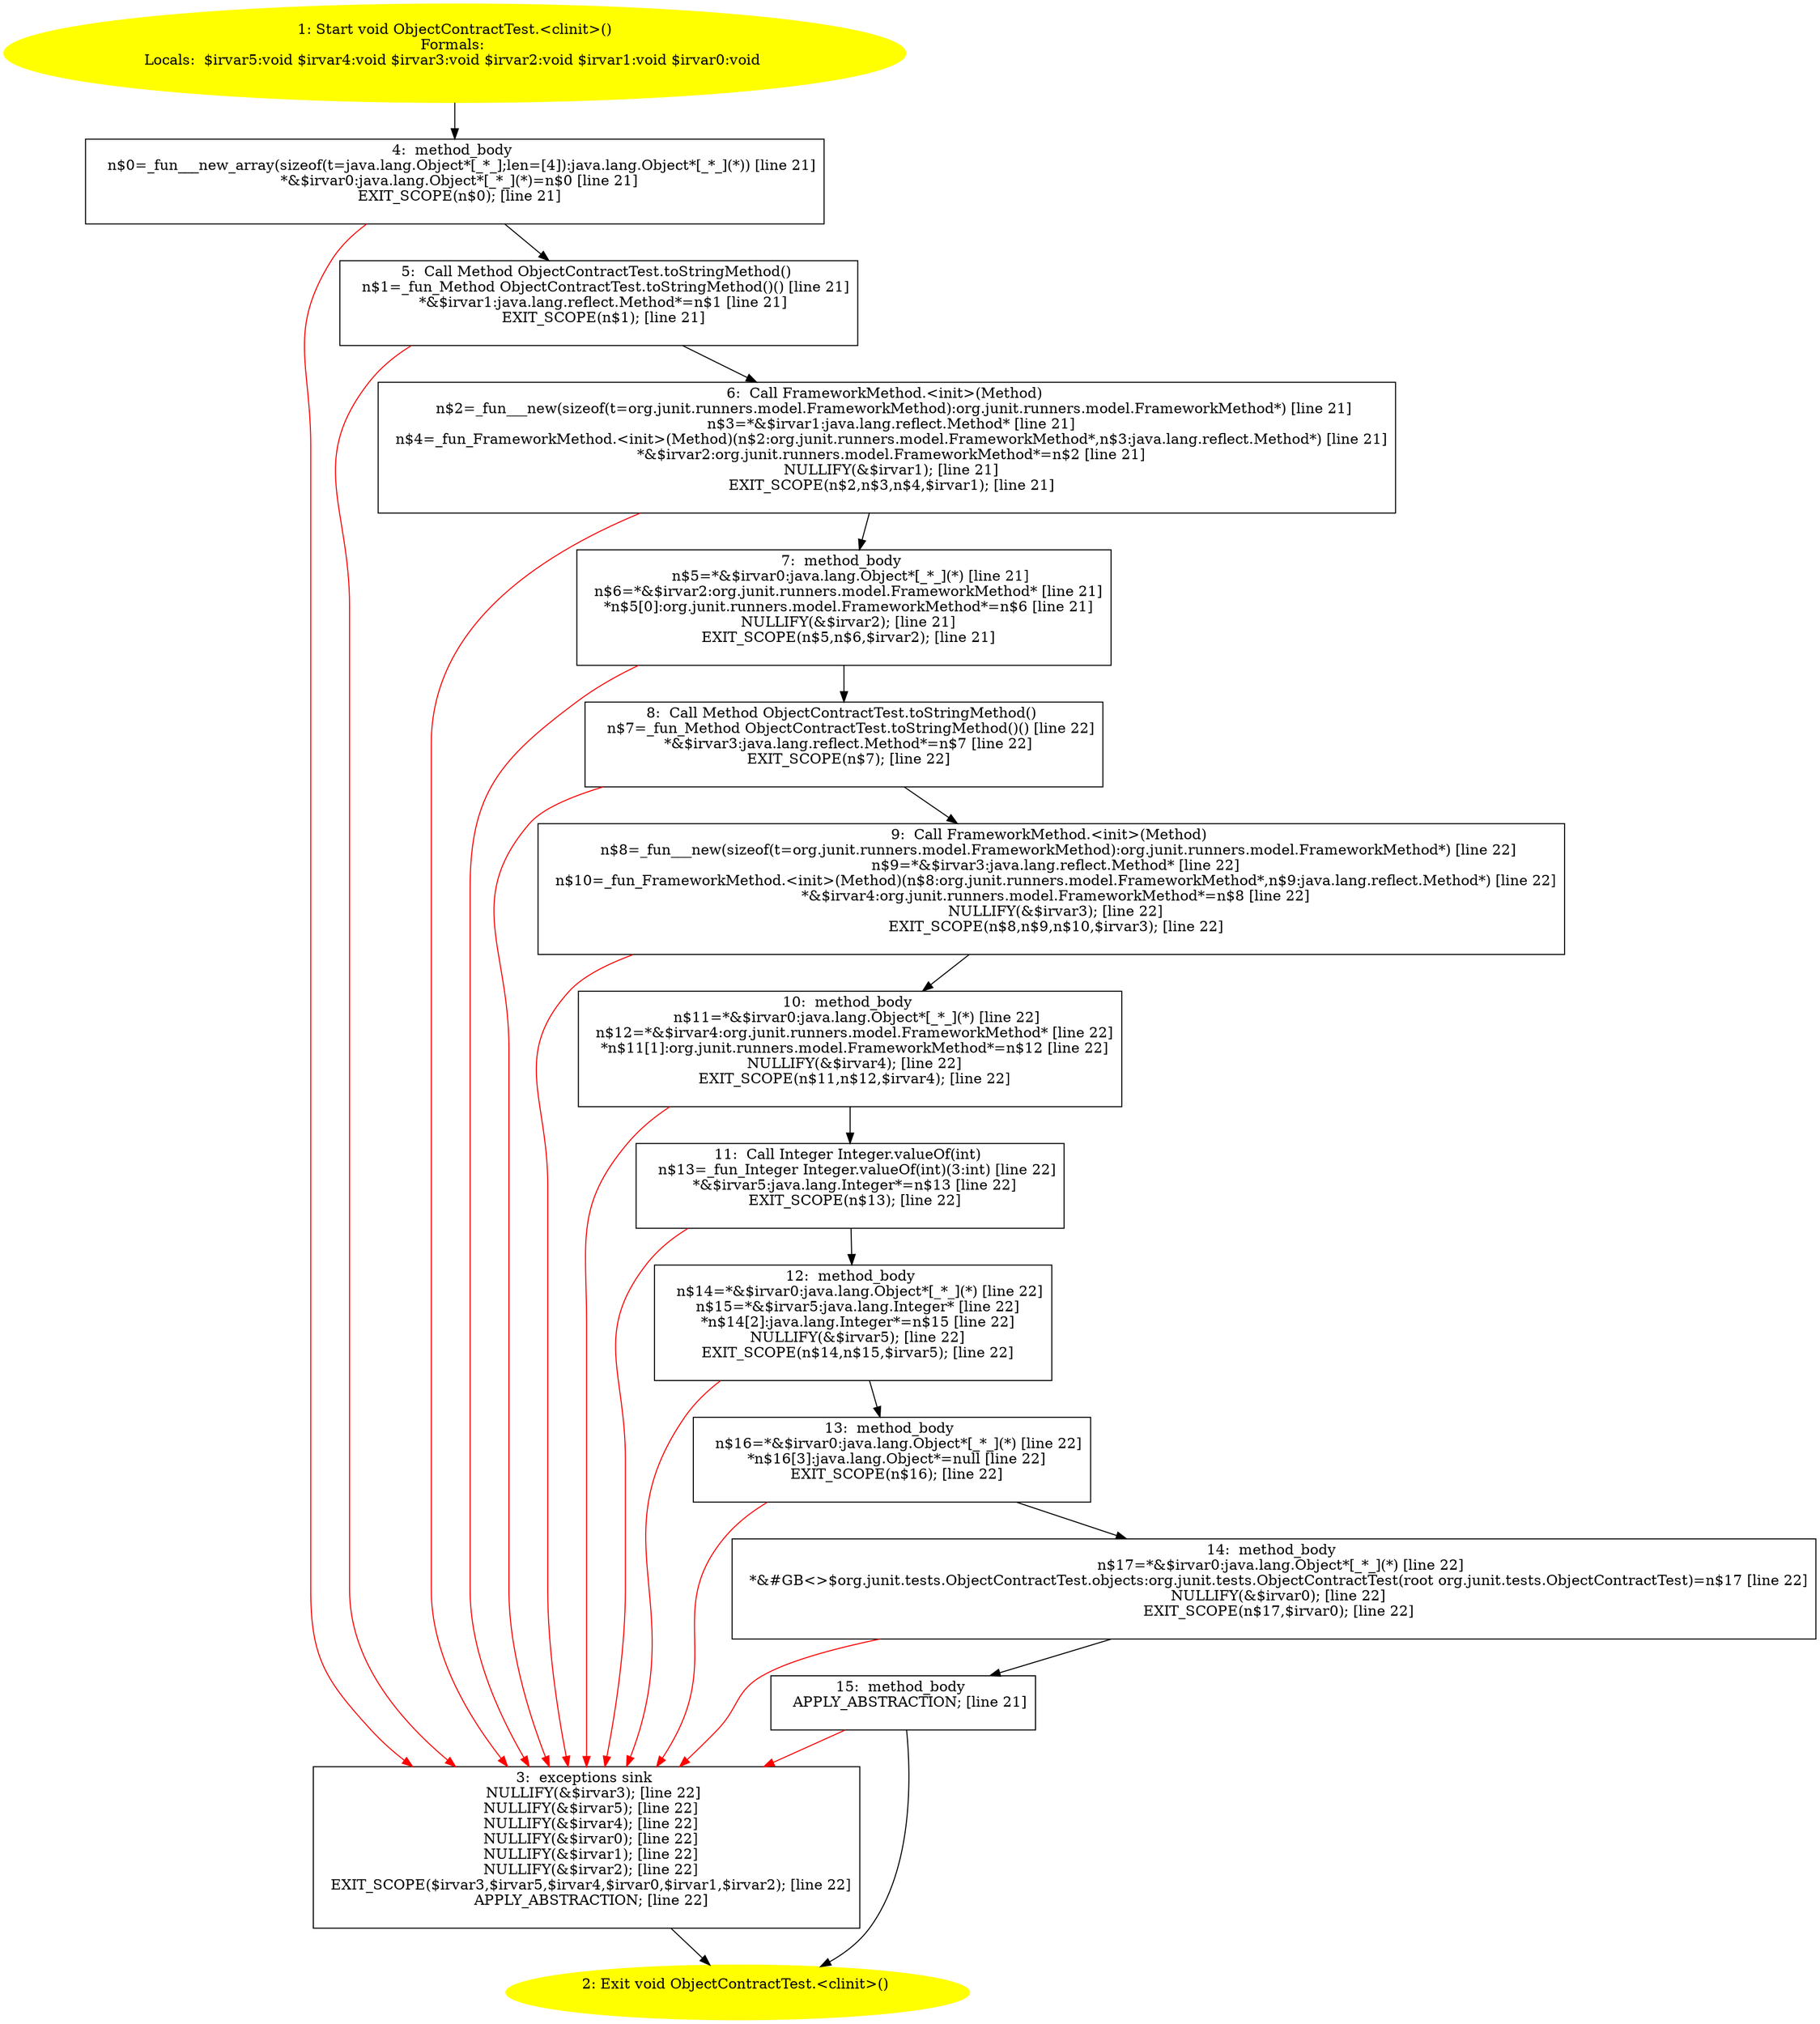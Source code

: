 /* @generated */
digraph cfg {
"org.junit.tests.ObjectContractTest.<clinit>():void.584c4c7cd88a55bf4b7b8fc7b7c77a33_1" [label="1: Start void ObjectContractTest.<clinit>()\nFormals: \nLocals:  $irvar5:void $irvar4:void $irvar3:void $irvar2:void $irvar1:void $irvar0:void \n  " color=yellow style=filled]
	

	 "org.junit.tests.ObjectContractTest.<clinit>():void.584c4c7cd88a55bf4b7b8fc7b7c77a33_1" -> "org.junit.tests.ObjectContractTest.<clinit>():void.584c4c7cd88a55bf4b7b8fc7b7c77a33_4" ;
"org.junit.tests.ObjectContractTest.<clinit>():void.584c4c7cd88a55bf4b7b8fc7b7c77a33_2" [label="2: Exit void ObjectContractTest.<clinit>() \n  " color=yellow style=filled]
	

"org.junit.tests.ObjectContractTest.<clinit>():void.584c4c7cd88a55bf4b7b8fc7b7c77a33_3" [label="3:  exceptions sink \n   NULLIFY(&$irvar3); [line 22]\n  NULLIFY(&$irvar5); [line 22]\n  NULLIFY(&$irvar4); [line 22]\n  NULLIFY(&$irvar0); [line 22]\n  NULLIFY(&$irvar1); [line 22]\n  NULLIFY(&$irvar2); [line 22]\n  EXIT_SCOPE($irvar3,$irvar5,$irvar4,$irvar0,$irvar1,$irvar2); [line 22]\n  APPLY_ABSTRACTION; [line 22]\n " shape="box"]
	

	 "org.junit.tests.ObjectContractTest.<clinit>():void.584c4c7cd88a55bf4b7b8fc7b7c77a33_3" -> "org.junit.tests.ObjectContractTest.<clinit>():void.584c4c7cd88a55bf4b7b8fc7b7c77a33_2" ;
"org.junit.tests.ObjectContractTest.<clinit>():void.584c4c7cd88a55bf4b7b8fc7b7c77a33_4" [label="4:  method_body \n   n$0=_fun___new_array(sizeof(t=java.lang.Object*[_*_];len=[4]):java.lang.Object*[_*_](*)) [line 21]\n  *&$irvar0:java.lang.Object*[_*_](*)=n$0 [line 21]\n  EXIT_SCOPE(n$0); [line 21]\n " shape="box"]
	

	 "org.junit.tests.ObjectContractTest.<clinit>():void.584c4c7cd88a55bf4b7b8fc7b7c77a33_4" -> "org.junit.tests.ObjectContractTest.<clinit>():void.584c4c7cd88a55bf4b7b8fc7b7c77a33_5" ;
	 "org.junit.tests.ObjectContractTest.<clinit>():void.584c4c7cd88a55bf4b7b8fc7b7c77a33_4" -> "org.junit.tests.ObjectContractTest.<clinit>():void.584c4c7cd88a55bf4b7b8fc7b7c77a33_3" [color="red" ];
"org.junit.tests.ObjectContractTest.<clinit>():void.584c4c7cd88a55bf4b7b8fc7b7c77a33_5" [label="5:  Call Method ObjectContractTest.toStringMethod() \n   n$1=_fun_Method ObjectContractTest.toStringMethod()() [line 21]\n  *&$irvar1:java.lang.reflect.Method*=n$1 [line 21]\n  EXIT_SCOPE(n$1); [line 21]\n " shape="box"]
	

	 "org.junit.tests.ObjectContractTest.<clinit>():void.584c4c7cd88a55bf4b7b8fc7b7c77a33_5" -> "org.junit.tests.ObjectContractTest.<clinit>():void.584c4c7cd88a55bf4b7b8fc7b7c77a33_6" ;
	 "org.junit.tests.ObjectContractTest.<clinit>():void.584c4c7cd88a55bf4b7b8fc7b7c77a33_5" -> "org.junit.tests.ObjectContractTest.<clinit>():void.584c4c7cd88a55bf4b7b8fc7b7c77a33_3" [color="red" ];
"org.junit.tests.ObjectContractTest.<clinit>():void.584c4c7cd88a55bf4b7b8fc7b7c77a33_6" [label="6:  Call FrameworkMethod.<init>(Method) \n   n$2=_fun___new(sizeof(t=org.junit.runners.model.FrameworkMethod):org.junit.runners.model.FrameworkMethod*) [line 21]\n  n$3=*&$irvar1:java.lang.reflect.Method* [line 21]\n  n$4=_fun_FrameworkMethod.<init>(Method)(n$2:org.junit.runners.model.FrameworkMethod*,n$3:java.lang.reflect.Method*) [line 21]\n  *&$irvar2:org.junit.runners.model.FrameworkMethod*=n$2 [line 21]\n  NULLIFY(&$irvar1); [line 21]\n  EXIT_SCOPE(n$2,n$3,n$4,$irvar1); [line 21]\n " shape="box"]
	

	 "org.junit.tests.ObjectContractTest.<clinit>():void.584c4c7cd88a55bf4b7b8fc7b7c77a33_6" -> "org.junit.tests.ObjectContractTest.<clinit>():void.584c4c7cd88a55bf4b7b8fc7b7c77a33_7" ;
	 "org.junit.tests.ObjectContractTest.<clinit>():void.584c4c7cd88a55bf4b7b8fc7b7c77a33_6" -> "org.junit.tests.ObjectContractTest.<clinit>():void.584c4c7cd88a55bf4b7b8fc7b7c77a33_3" [color="red" ];
"org.junit.tests.ObjectContractTest.<clinit>():void.584c4c7cd88a55bf4b7b8fc7b7c77a33_7" [label="7:  method_body \n   n$5=*&$irvar0:java.lang.Object*[_*_](*) [line 21]\n  n$6=*&$irvar2:org.junit.runners.model.FrameworkMethod* [line 21]\n  *n$5[0]:org.junit.runners.model.FrameworkMethod*=n$6 [line 21]\n  NULLIFY(&$irvar2); [line 21]\n  EXIT_SCOPE(n$5,n$6,$irvar2); [line 21]\n " shape="box"]
	

	 "org.junit.tests.ObjectContractTest.<clinit>():void.584c4c7cd88a55bf4b7b8fc7b7c77a33_7" -> "org.junit.tests.ObjectContractTest.<clinit>():void.584c4c7cd88a55bf4b7b8fc7b7c77a33_8" ;
	 "org.junit.tests.ObjectContractTest.<clinit>():void.584c4c7cd88a55bf4b7b8fc7b7c77a33_7" -> "org.junit.tests.ObjectContractTest.<clinit>():void.584c4c7cd88a55bf4b7b8fc7b7c77a33_3" [color="red" ];
"org.junit.tests.ObjectContractTest.<clinit>():void.584c4c7cd88a55bf4b7b8fc7b7c77a33_8" [label="8:  Call Method ObjectContractTest.toStringMethod() \n   n$7=_fun_Method ObjectContractTest.toStringMethod()() [line 22]\n  *&$irvar3:java.lang.reflect.Method*=n$7 [line 22]\n  EXIT_SCOPE(n$7); [line 22]\n " shape="box"]
	

	 "org.junit.tests.ObjectContractTest.<clinit>():void.584c4c7cd88a55bf4b7b8fc7b7c77a33_8" -> "org.junit.tests.ObjectContractTest.<clinit>():void.584c4c7cd88a55bf4b7b8fc7b7c77a33_9" ;
	 "org.junit.tests.ObjectContractTest.<clinit>():void.584c4c7cd88a55bf4b7b8fc7b7c77a33_8" -> "org.junit.tests.ObjectContractTest.<clinit>():void.584c4c7cd88a55bf4b7b8fc7b7c77a33_3" [color="red" ];
"org.junit.tests.ObjectContractTest.<clinit>():void.584c4c7cd88a55bf4b7b8fc7b7c77a33_9" [label="9:  Call FrameworkMethod.<init>(Method) \n   n$8=_fun___new(sizeof(t=org.junit.runners.model.FrameworkMethod):org.junit.runners.model.FrameworkMethod*) [line 22]\n  n$9=*&$irvar3:java.lang.reflect.Method* [line 22]\n  n$10=_fun_FrameworkMethod.<init>(Method)(n$8:org.junit.runners.model.FrameworkMethod*,n$9:java.lang.reflect.Method*) [line 22]\n  *&$irvar4:org.junit.runners.model.FrameworkMethod*=n$8 [line 22]\n  NULLIFY(&$irvar3); [line 22]\n  EXIT_SCOPE(n$8,n$9,n$10,$irvar3); [line 22]\n " shape="box"]
	

	 "org.junit.tests.ObjectContractTest.<clinit>():void.584c4c7cd88a55bf4b7b8fc7b7c77a33_9" -> "org.junit.tests.ObjectContractTest.<clinit>():void.584c4c7cd88a55bf4b7b8fc7b7c77a33_10" ;
	 "org.junit.tests.ObjectContractTest.<clinit>():void.584c4c7cd88a55bf4b7b8fc7b7c77a33_9" -> "org.junit.tests.ObjectContractTest.<clinit>():void.584c4c7cd88a55bf4b7b8fc7b7c77a33_3" [color="red" ];
"org.junit.tests.ObjectContractTest.<clinit>():void.584c4c7cd88a55bf4b7b8fc7b7c77a33_10" [label="10:  method_body \n   n$11=*&$irvar0:java.lang.Object*[_*_](*) [line 22]\n  n$12=*&$irvar4:org.junit.runners.model.FrameworkMethod* [line 22]\n  *n$11[1]:org.junit.runners.model.FrameworkMethod*=n$12 [line 22]\n  NULLIFY(&$irvar4); [line 22]\n  EXIT_SCOPE(n$11,n$12,$irvar4); [line 22]\n " shape="box"]
	

	 "org.junit.tests.ObjectContractTest.<clinit>():void.584c4c7cd88a55bf4b7b8fc7b7c77a33_10" -> "org.junit.tests.ObjectContractTest.<clinit>():void.584c4c7cd88a55bf4b7b8fc7b7c77a33_11" ;
	 "org.junit.tests.ObjectContractTest.<clinit>():void.584c4c7cd88a55bf4b7b8fc7b7c77a33_10" -> "org.junit.tests.ObjectContractTest.<clinit>():void.584c4c7cd88a55bf4b7b8fc7b7c77a33_3" [color="red" ];
"org.junit.tests.ObjectContractTest.<clinit>():void.584c4c7cd88a55bf4b7b8fc7b7c77a33_11" [label="11:  Call Integer Integer.valueOf(int) \n   n$13=_fun_Integer Integer.valueOf(int)(3:int) [line 22]\n  *&$irvar5:java.lang.Integer*=n$13 [line 22]\n  EXIT_SCOPE(n$13); [line 22]\n " shape="box"]
	

	 "org.junit.tests.ObjectContractTest.<clinit>():void.584c4c7cd88a55bf4b7b8fc7b7c77a33_11" -> "org.junit.tests.ObjectContractTest.<clinit>():void.584c4c7cd88a55bf4b7b8fc7b7c77a33_12" ;
	 "org.junit.tests.ObjectContractTest.<clinit>():void.584c4c7cd88a55bf4b7b8fc7b7c77a33_11" -> "org.junit.tests.ObjectContractTest.<clinit>():void.584c4c7cd88a55bf4b7b8fc7b7c77a33_3" [color="red" ];
"org.junit.tests.ObjectContractTest.<clinit>():void.584c4c7cd88a55bf4b7b8fc7b7c77a33_12" [label="12:  method_body \n   n$14=*&$irvar0:java.lang.Object*[_*_](*) [line 22]\n  n$15=*&$irvar5:java.lang.Integer* [line 22]\n  *n$14[2]:java.lang.Integer*=n$15 [line 22]\n  NULLIFY(&$irvar5); [line 22]\n  EXIT_SCOPE(n$14,n$15,$irvar5); [line 22]\n " shape="box"]
	

	 "org.junit.tests.ObjectContractTest.<clinit>():void.584c4c7cd88a55bf4b7b8fc7b7c77a33_12" -> "org.junit.tests.ObjectContractTest.<clinit>():void.584c4c7cd88a55bf4b7b8fc7b7c77a33_13" ;
	 "org.junit.tests.ObjectContractTest.<clinit>():void.584c4c7cd88a55bf4b7b8fc7b7c77a33_12" -> "org.junit.tests.ObjectContractTest.<clinit>():void.584c4c7cd88a55bf4b7b8fc7b7c77a33_3" [color="red" ];
"org.junit.tests.ObjectContractTest.<clinit>():void.584c4c7cd88a55bf4b7b8fc7b7c77a33_13" [label="13:  method_body \n   n$16=*&$irvar0:java.lang.Object*[_*_](*) [line 22]\n  *n$16[3]:java.lang.Object*=null [line 22]\n  EXIT_SCOPE(n$16); [line 22]\n " shape="box"]
	

	 "org.junit.tests.ObjectContractTest.<clinit>():void.584c4c7cd88a55bf4b7b8fc7b7c77a33_13" -> "org.junit.tests.ObjectContractTest.<clinit>():void.584c4c7cd88a55bf4b7b8fc7b7c77a33_14" ;
	 "org.junit.tests.ObjectContractTest.<clinit>():void.584c4c7cd88a55bf4b7b8fc7b7c77a33_13" -> "org.junit.tests.ObjectContractTest.<clinit>():void.584c4c7cd88a55bf4b7b8fc7b7c77a33_3" [color="red" ];
"org.junit.tests.ObjectContractTest.<clinit>():void.584c4c7cd88a55bf4b7b8fc7b7c77a33_14" [label="14:  method_body \n   n$17=*&$irvar0:java.lang.Object*[_*_](*) [line 22]\n  *&#GB<>$org.junit.tests.ObjectContractTest.objects:org.junit.tests.ObjectContractTest(root org.junit.tests.ObjectContractTest)=n$17 [line 22]\n  NULLIFY(&$irvar0); [line 22]\n  EXIT_SCOPE(n$17,$irvar0); [line 22]\n " shape="box"]
	

	 "org.junit.tests.ObjectContractTest.<clinit>():void.584c4c7cd88a55bf4b7b8fc7b7c77a33_14" -> "org.junit.tests.ObjectContractTest.<clinit>():void.584c4c7cd88a55bf4b7b8fc7b7c77a33_15" ;
	 "org.junit.tests.ObjectContractTest.<clinit>():void.584c4c7cd88a55bf4b7b8fc7b7c77a33_14" -> "org.junit.tests.ObjectContractTest.<clinit>():void.584c4c7cd88a55bf4b7b8fc7b7c77a33_3" [color="red" ];
"org.junit.tests.ObjectContractTest.<clinit>():void.584c4c7cd88a55bf4b7b8fc7b7c77a33_15" [label="15:  method_body \n   APPLY_ABSTRACTION; [line 21]\n " shape="box"]
	

	 "org.junit.tests.ObjectContractTest.<clinit>():void.584c4c7cd88a55bf4b7b8fc7b7c77a33_15" -> "org.junit.tests.ObjectContractTest.<clinit>():void.584c4c7cd88a55bf4b7b8fc7b7c77a33_2" ;
	 "org.junit.tests.ObjectContractTest.<clinit>():void.584c4c7cd88a55bf4b7b8fc7b7c77a33_15" -> "org.junit.tests.ObjectContractTest.<clinit>():void.584c4c7cd88a55bf4b7b8fc7b7c77a33_3" [color="red" ];
}
